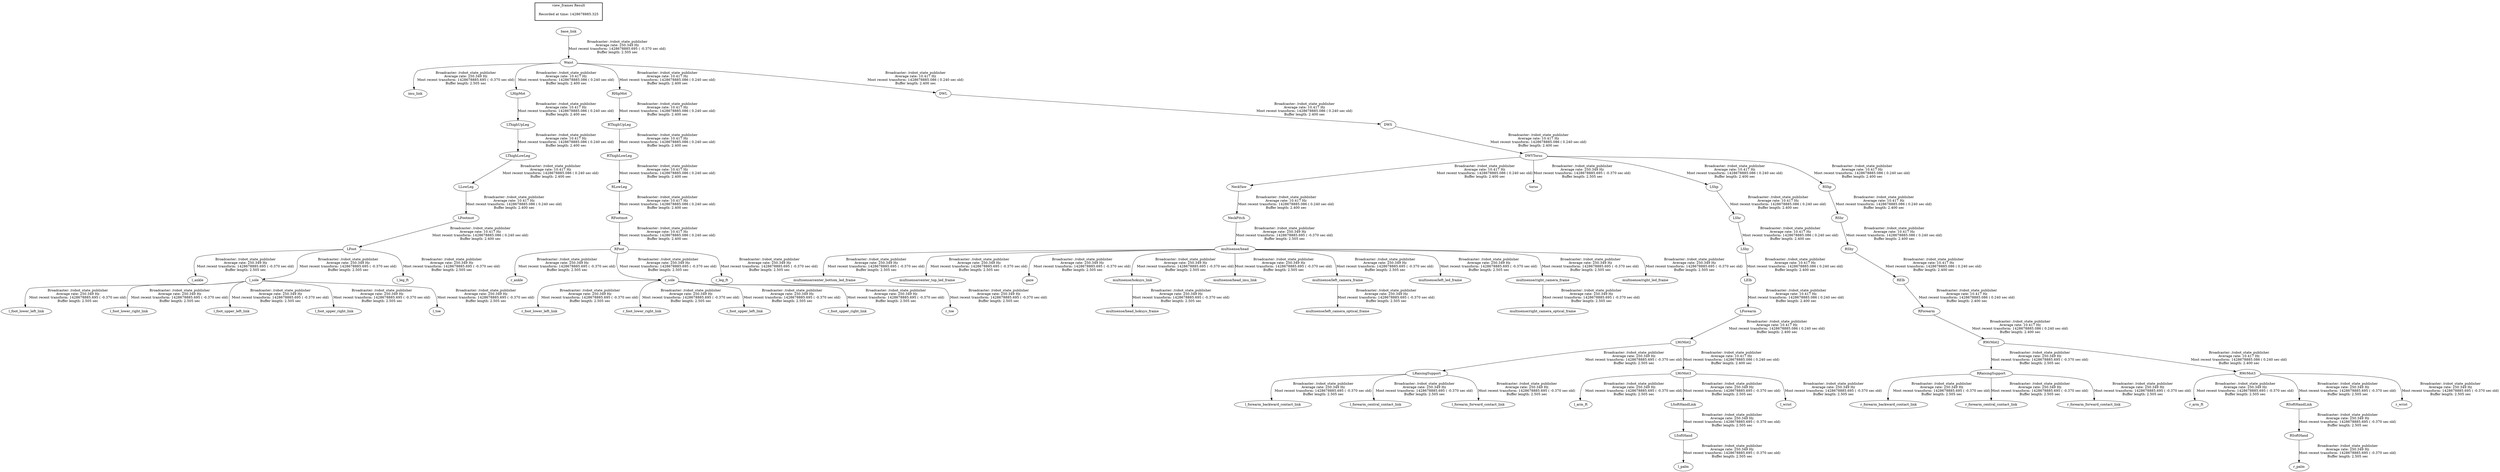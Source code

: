 digraph G {
"LWrMot2" -> "LRaisingSupport"[label="Broadcaster: /robot_state_publisher\nAverage rate: 250.349 Hz\nMost recent transform: 1428678885.695 ( -0.370 sec old)\nBuffer length: 2.505 sec\n"];
"LForearm" -> "LWrMot2"[label="Broadcaster: /robot_state_publisher\nAverage rate: 10.417 Hz\nMost recent transform: 1428678885.086 ( 0.240 sec old)\nBuffer length: 2.400 sec\n"];
"RWrMot2" -> "RRaisingSupport"[label="Broadcaster: /robot_state_publisher\nAverage rate: 250.349 Hz\nMost recent transform: 1428678885.695 ( -0.370 sec old)\nBuffer length: 2.505 sec\n"];
"RForearm" -> "RWrMot2"[label="Broadcaster: /robot_state_publisher\nAverage rate: 10.417 Hz\nMost recent transform: 1428678885.086 ( 0.240 sec old)\nBuffer length: 2.400 sec\n"];
"base_link" -> "Waist"[label="Broadcaster: /robot_state_publisher\nAverage rate: 250.349 Hz\nMost recent transform: 1428678885.695 ( -0.370 sec old)\nBuffer length: 2.505 sec\n"];
"multisense/head" -> "multisense/center_bottom_led_frame"[label="Broadcaster: /robot_state_publisher\nAverage rate: 250.349 Hz\nMost recent transform: 1428678885.695 ( -0.370 sec old)\nBuffer length: 2.505 sec\n"];
"NeckPitch" -> "multisense/head"[label="Broadcaster: /robot_state_publisher\nAverage rate: 250.349 Hz\nMost recent transform: 1428678885.695 ( -0.370 sec old)\nBuffer length: 2.505 sec\n"];
"multisense/head" -> "multisense/center_top_led_frame"[label="Broadcaster: /robot_state_publisher\nAverage rate: 250.349 Hz\nMost recent transform: 1428678885.695 ( -0.370 sec old)\nBuffer length: 2.505 sec\n"];
"multisense/head" -> "gaze"[label="Broadcaster: /robot_state_publisher\nAverage rate: 250.349 Hz\nMost recent transform: 1428678885.695 ( -0.370 sec old)\nBuffer length: 2.505 sec\n"];
"multisense/hokuyo_link" -> "multisense/head_hokuyo_frame"[label="Broadcaster: /robot_state_publisher\nAverage rate: 250.349 Hz\nMost recent transform: 1428678885.695 ( -0.370 sec old)\nBuffer length: 2.505 sec\n"];
"multisense/head" -> "multisense/hokuyo_link"[label="Broadcaster: /robot_state_publisher\nAverage rate: 250.349 Hz\nMost recent transform: 1428678885.695 ( -0.370 sec old)\nBuffer length: 2.505 sec\n"];
"multisense/head" -> "multisense/head_imu_link"[label="Broadcaster: /robot_state_publisher\nAverage rate: 250.349 Hz\nMost recent transform: 1428678885.695 ( -0.370 sec old)\nBuffer length: 2.505 sec\n"];
"Waist" -> "imu_link"[label="Broadcaster: /robot_state_publisher\nAverage rate: 250.349 Hz\nMost recent transform: 1428678885.695 ( -0.370 sec old)\nBuffer length: 2.505 sec\n"];
"LFoot" -> "l_ankle"[label="Broadcaster: /robot_state_publisher\nAverage rate: 250.349 Hz\nMost recent transform: 1428678885.695 ( -0.370 sec old)\nBuffer length: 2.505 sec\n"];
"LFootmot" -> "LFoot"[label="Broadcaster: /robot_state_publisher\nAverage rate: 10.417 Hz\nMost recent transform: 1428678885.086 ( 0.240 sec old)\nBuffer length: 2.400 sec\n"];
"LWrMot3" -> "l_arm_ft"[label="Broadcaster: /robot_state_publisher\nAverage rate: 250.349 Hz\nMost recent transform: 1428678885.695 ( -0.370 sec old)\nBuffer length: 2.505 sec\n"];
"LWrMot2" -> "LWrMot3"[label="Broadcaster: /robot_state_publisher\nAverage rate: 10.417 Hz\nMost recent transform: 1428678885.086 ( 0.240 sec old)\nBuffer length: 2.400 sec\n"];
"l_sole" -> "l_foot_lower_left_link"[label="Broadcaster: /robot_state_publisher\nAverage rate: 250.349 Hz\nMost recent transform: 1428678885.695 ( -0.370 sec old)\nBuffer length: 2.505 sec\n"];
"LFoot" -> "l_sole"[label="Broadcaster: /robot_state_publisher\nAverage rate: 250.349 Hz\nMost recent transform: 1428678885.695 ( -0.370 sec old)\nBuffer length: 2.505 sec\n"];
"l_sole" -> "l_foot_lower_right_link"[label="Broadcaster: /robot_state_publisher\nAverage rate: 250.349 Hz\nMost recent transform: 1428678885.695 ( -0.370 sec old)\nBuffer length: 2.505 sec\n"];
"l_sole" -> "l_foot_upper_left_link"[label="Broadcaster: /robot_state_publisher\nAverage rate: 250.349 Hz\nMost recent transform: 1428678885.695 ( -0.370 sec old)\nBuffer length: 2.505 sec\n"];
"l_sole" -> "l_foot_upper_right_link"[label="Broadcaster: /robot_state_publisher\nAverage rate: 250.349 Hz\nMost recent transform: 1428678885.695 ( -0.370 sec old)\nBuffer length: 2.505 sec\n"];
"LRaisingSupport" -> "l_forearm_backward_contact_link"[label="Broadcaster: /robot_state_publisher\nAverage rate: 250.349 Hz\nMost recent transform: 1428678885.695 ( -0.370 sec old)\nBuffer length: 2.505 sec\n"];
"LRaisingSupport" -> "l_forearm_central_contact_link"[label="Broadcaster: /robot_state_publisher\nAverage rate: 250.349 Hz\nMost recent transform: 1428678885.695 ( -0.370 sec old)\nBuffer length: 2.505 sec\n"];
"LRaisingSupport" -> "l_forearm_forward_contact_link"[label="Broadcaster: /robot_state_publisher\nAverage rate: 250.349 Hz\nMost recent transform: 1428678885.695 ( -0.370 sec old)\nBuffer length: 2.505 sec\n"];
"LWrMot3" -> "LSoftHandLink"[label="Broadcaster: /robot_state_publisher\nAverage rate: 250.349 Hz\nMost recent transform: 1428678885.695 ( -0.370 sec old)\nBuffer length: 2.505 sec\n"];
"LSoftHandLink" -> "LSoftHand"[label="Broadcaster: /robot_state_publisher\nAverage rate: 250.349 Hz\nMost recent transform: 1428678885.695 ( -0.370 sec old)\nBuffer length: 2.505 sec\n"];
"LSoftHand" -> "l_palm"[label="Broadcaster: /robot_state_publisher\nAverage rate: 250.349 Hz\nMost recent transform: 1428678885.695 ( -0.370 sec old)\nBuffer length: 2.505 sec\n"];
"LFoot" -> "l_leg_ft"[label="Broadcaster: /robot_state_publisher\nAverage rate: 250.349 Hz\nMost recent transform: 1428678885.695 ( -0.370 sec old)\nBuffer length: 2.505 sec\n"];
"l_sole" -> "l_toe"[label="Broadcaster: /robot_state_publisher\nAverage rate: 250.349 Hz\nMost recent transform: 1428678885.695 ( -0.370 sec old)\nBuffer length: 2.505 sec\n"];
"LWrMot3" -> "l_wrist"[label="Broadcaster: /robot_state_publisher\nAverage rate: 250.349 Hz\nMost recent transform: 1428678885.695 ( -0.370 sec old)\nBuffer length: 2.505 sec\n"];
"multisense/head" -> "multisense/left_camera_frame"[label="Broadcaster: /robot_state_publisher\nAverage rate: 250.349 Hz\nMost recent transform: 1428678885.695 ( -0.370 sec old)\nBuffer length: 2.505 sec\n"];
"multisense/left_camera_frame" -> "multisense/left_camera_optical_frame"[label="Broadcaster: /robot_state_publisher\nAverage rate: 250.349 Hz\nMost recent transform: 1428678885.695 ( -0.370 sec old)\nBuffer length: 2.505 sec\n"];
"multisense/head" -> "multisense/left_led_frame"[label="Broadcaster: /robot_state_publisher\nAverage rate: 250.349 Hz\nMost recent transform: 1428678885.695 ( -0.370 sec old)\nBuffer length: 2.505 sec\n"];
"NeckYaw" -> "NeckPitch"[label="Broadcaster: /robot_state_publisher\nAverage rate: 10.417 Hz\nMost recent transform: 1428678885.086 ( 0.240 sec old)\nBuffer length: 2.400 sec\n"];
"RFoot" -> "r_ankle"[label="Broadcaster: /robot_state_publisher\nAverage rate: 250.349 Hz\nMost recent transform: 1428678885.695 ( -0.370 sec old)\nBuffer length: 2.505 sec\n"];
"RFootmot" -> "RFoot"[label="Broadcaster: /robot_state_publisher\nAverage rate: 10.417 Hz\nMost recent transform: 1428678885.086 ( 0.240 sec old)\nBuffer length: 2.400 sec\n"];
"RWrMot3" -> "r_arm_ft"[label="Broadcaster: /robot_state_publisher\nAverage rate: 250.349 Hz\nMost recent transform: 1428678885.695 ( -0.370 sec old)\nBuffer length: 2.505 sec\n"];
"RWrMot2" -> "RWrMot3"[label="Broadcaster: /robot_state_publisher\nAverage rate: 10.417 Hz\nMost recent transform: 1428678885.086 ( 0.240 sec old)\nBuffer length: 2.400 sec\n"];
"r_sole" -> "r_foot_lower_left_link"[label="Broadcaster: /robot_state_publisher\nAverage rate: 250.349 Hz\nMost recent transform: 1428678885.695 ( -0.370 sec old)\nBuffer length: 2.505 sec\n"];
"RFoot" -> "r_sole"[label="Broadcaster: /robot_state_publisher\nAverage rate: 250.349 Hz\nMost recent transform: 1428678885.695 ( -0.370 sec old)\nBuffer length: 2.505 sec\n"];
"r_sole" -> "r_foot_lower_right_link"[label="Broadcaster: /robot_state_publisher\nAverage rate: 250.349 Hz\nMost recent transform: 1428678885.695 ( -0.370 sec old)\nBuffer length: 2.505 sec\n"];
"r_sole" -> "r_foot_upper_left_link"[label="Broadcaster: /robot_state_publisher\nAverage rate: 250.349 Hz\nMost recent transform: 1428678885.695 ( -0.370 sec old)\nBuffer length: 2.505 sec\n"];
"r_sole" -> "r_foot_upper_right_link"[label="Broadcaster: /robot_state_publisher\nAverage rate: 250.349 Hz\nMost recent transform: 1428678885.695 ( -0.370 sec old)\nBuffer length: 2.505 sec\n"];
"RRaisingSupport" -> "r_forearm_backward_contact_link"[label="Broadcaster: /robot_state_publisher\nAverage rate: 250.349 Hz\nMost recent transform: 1428678885.695 ( -0.370 sec old)\nBuffer length: 2.505 sec\n"];
"RRaisingSupport" -> "r_forearm_central_contact_link"[label="Broadcaster: /robot_state_publisher\nAverage rate: 250.349 Hz\nMost recent transform: 1428678885.695 ( -0.370 sec old)\nBuffer length: 2.505 sec\n"];
"RRaisingSupport" -> "r_forearm_forward_contact_link"[label="Broadcaster: /robot_state_publisher\nAverage rate: 250.349 Hz\nMost recent transform: 1428678885.695 ( -0.370 sec old)\nBuffer length: 2.505 sec\n"];
"RWrMot3" -> "RSoftHandLink"[label="Broadcaster: /robot_state_publisher\nAverage rate: 250.349 Hz\nMost recent transform: 1428678885.695 ( -0.370 sec old)\nBuffer length: 2.505 sec\n"];
"RSoftHandLink" -> "RSoftHand"[label="Broadcaster: /robot_state_publisher\nAverage rate: 250.349 Hz\nMost recent transform: 1428678885.695 ( -0.370 sec old)\nBuffer length: 2.505 sec\n"];
"RSoftHand" -> "r_palm"[label="Broadcaster: /robot_state_publisher\nAverage rate: 250.349 Hz\nMost recent transform: 1428678885.695 ( -0.370 sec old)\nBuffer length: 2.505 sec\n"];
"RFoot" -> "r_leg_ft"[label="Broadcaster: /robot_state_publisher\nAverage rate: 250.349 Hz\nMost recent transform: 1428678885.695 ( -0.370 sec old)\nBuffer length: 2.505 sec\n"];
"r_sole" -> "r_toe"[label="Broadcaster: /robot_state_publisher\nAverage rate: 250.349 Hz\nMost recent transform: 1428678885.695 ( -0.370 sec old)\nBuffer length: 2.505 sec\n"];
"RWrMot3" -> "r_wrist"[label="Broadcaster: /robot_state_publisher\nAverage rate: 250.349 Hz\nMost recent transform: 1428678885.695 ( -0.370 sec old)\nBuffer length: 2.505 sec\n"];
"multisense/head" -> "multisense/right_camera_frame"[label="Broadcaster: /robot_state_publisher\nAverage rate: 250.349 Hz\nMost recent transform: 1428678885.695 ( -0.370 sec old)\nBuffer length: 2.505 sec\n"];
"multisense/right_camera_frame" -> "multisense/right_camera_optical_frame"[label="Broadcaster: /robot_state_publisher\nAverage rate: 250.349 Hz\nMost recent transform: 1428678885.695 ( -0.370 sec old)\nBuffer length: 2.505 sec\n"];
"multisense/head" -> "multisense/right_led_frame"[label="Broadcaster: /robot_state_publisher\nAverage rate: 250.349 Hz\nMost recent transform: 1428678885.695 ( -0.370 sec old)\nBuffer length: 2.505 sec\n"];
"DWYTorso" -> "torso"[label="Broadcaster: /robot_state_publisher\nAverage rate: 250.349 Hz\nMost recent transform: 1428678885.695 ( -0.370 sec old)\nBuffer length: 2.505 sec\n"];
"DWS" -> "DWYTorso"[label="Broadcaster: /robot_state_publisher\nAverage rate: 10.417 Hz\nMost recent transform: 1428678885.086 ( 0.240 sec old)\nBuffer length: 2.400 sec\n"];
"LLowLeg" -> "LFootmot"[label="Broadcaster: /robot_state_publisher\nAverage rate: 10.417 Hz\nMost recent transform: 1428678885.086 ( 0.240 sec old)\nBuffer length: 2.400 sec\n"];
"LThighLowLeg" -> "LLowLeg"[label="Broadcaster: /robot_state_publisher\nAverage rate: 10.417 Hz\nMost recent transform: 1428678885.086 ( 0.240 sec old)\nBuffer length: 2.400 sec\n"];
"LShy" -> "LElb"[label="Broadcaster: /robot_state_publisher\nAverage rate: 10.417 Hz\nMost recent transform: 1428678885.086 ( 0.240 sec old)\nBuffer length: 2.400 sec\n"];
"LShr" -> "LShy"[label="Broadcaster: /robot_state_publisher\nAverage rate: 10.417 Hz\nMost recent transform: 1428678885.086 ( 0.240 sec old)\nBuffer length: 2.400 sec\n"];
"LElb" -> "LForearm"[label="Broadcaster: /robot_state_publisher\nAverage rate: 10.417 Hz\nMost recent transform: 1428678885.086 ( 0.240 sec old)\nBuffer length: 2.400 sec\n"];
"Waist" -> "LHipMot"[label="Broadcaster: /robot_state_publisher\nAverage rate: 10.417 Hz\nMost recent transform: 1428678885.086 ( 0.240 sec old)\nBuffer length: 2.400 sec\n"];
"LThighUpLeg" -> "LThighLowLeg"[label="Broadcaster: /robot_state_publisher\nAverage rate: 10.417 Hz\nMost recent transform: 1428678885.086 ( 0.240 sec old)\nBuffer length: 2.400 sec\n"];
"LHipMot" -> "LThighUpLeg"[label="Broadcaster: /robot_state_publisher\nAverage rate: 10.417 Hz\nMost recent transform: 1428678885.086 ( 0.240 sec old)\nBuffer length: 2.400 sec\n"];
"LShp" -> "LShr"[label="Broadcaster: /robot_state_publisher\nAverage rate: 10.417 Hz\nMost recent transform: 1428678885.086 ( 0.240 sec old)\nBuffer length: 2.400 sec\n"];
"DWYTorso" -> "LShp"[label="Broadcaster: /robot_state_publisher\nAverage rate: 10.417 Hz\nMost recent transform: 1428678885.086 ( 0.240 sec old)\nBuffer length: 2.400 sec\n"];
"DWYTorso" -> "NeckYaw"[label="Broadcaster: /robot_state_publisher\nAverage rate: 10.417 Hz\nMost recent transform: 1428678885.086 ( 0.240 sec old)\nBuffer length: 2.400 sec\n"];
"RLowLeg" -> "RFootmot"[label="Broadcaster: /robot_state_publisher\nAverage rate: 10.417 Hz\nMost recent transform: 1428678885.086 ( 0.240 sec old)\nBuffer length: 2.400 sec\n"];
"RThighLowLeg" -> "RLowLeg"[label="Broadcaster: /robot_state_publisher\nAverage rate: 10.417 Hz\nMost recent transform: 1428678885.086 ( 0.240 sec old)\nBuffer length: 2.400 sec\n"];
"RShy" -> "RElb"[label="Broadcaster: /robot_state_publisher\nAverage rate: 10.417 Hz\nMost recent transform: 1428678885.086 ( 0.240 sec old)\nBuffer length: 2.400 sec\n"];
"RShr" -> "RShy"[label="Broadcaster: /robot_state_publisher\nAverage rate: 10.417 Hz\nMost recent transform: 1428678885.086 ( 0.240 sec old)\nBuffer length: 2.400 sec\n"];
"RElb" -> "RForearm"[label="Broadcaster: /robot_state_publisher\nAverage rate: 10.417 Hz\nMost recent transform: 1428678885.086 ( 0.240 sec old)\nBuffer length: 2.400 sec\n"];
"Waist" -> "RHipMot"[label="Broadcaster: /robot_state_publisher\nAverage rate: 10.417 Hz\nMost recent transform: 1428678885.086 ( 0.240 sec old)\nBuffer length: 2.400 sec\n"];
"RThighUpLeg" -> "RThighLowLeg"[label="Broadcaster: /robot_state_publisher\nAverage rate: 10.417 Hz\nMost recent transform: 1428678885.086 ( 0.240 sec old)\nBuffer length: 2.400 sec\n"];
"RHipMot" -> "RThighUpLeg"[label="Broadcaster: /robot_state_publisher\nAverage rate: 10.417 Hz\nMost recent transform: 1428678885.086 ( 0.240 sec old)\nBuffer length: 2.400 sec\n"];
"RShp" -> "RShr"[label="Broadcaster: /robot_state_publisher\nAverage rate: 10.417 Hz\nMost recent transform: 1428678885.086 ( 0.240 sec old)\nBuffer length: 2.400 sec\n"];
"DWYTorso" -> "RShp"[label="Broadcaster: /robot_state_publisher\nAverage rate: 10.417 Hz\nMost recent transform: 1428678885.086 ( 0.240 sec old)\nBuffer length: 2.400 sec\n"];
"Waist" -> "DWL"[label="Broadcaster: /robot_state_publisher\nAverage rate: 10.417 Hz\nMost recent transform: 1428678885.086 ( 0.240 sec old)\nBuffer length: 2.400 sec\n"];
"DWL" -> "DWS"[label="Broadcaster: /robot_state_publisher\nAverage rate: 10.417 Hz\nMost recent transform: 1428678885.086 ( 0.240 sec old)\nBuffer length: 2.400 sec\n"];
edge [style=invis];
 subgraph cluster_legend { style=bold; color=black; label ="view_frames Result";
"Recorded at time: 1428678885.325"[ shape=plaintext ] ;
 }->"base_link";
}